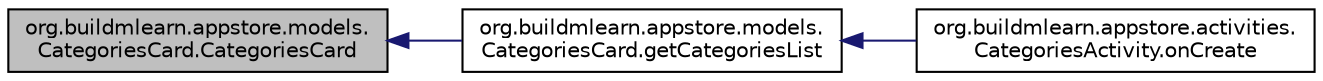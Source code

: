 digraph "org.buildmlearn.appstore.models.CategoriesCard.CategoriesCard"
{
 // INTERACTIVE_SVG=YES
  bgcolor="transparent";
  edge [fontname="Helvetica",fontsize="10",labelfontname="Helvetica",labelfontsize="10"];
  node [fontname="Helvetica",fontsize="10",shape=record];
  rankdir="LR";
  Node1 [label="org.buildmlearn.appstore.models.\lCategoriesCard.CategoriesCard",height=0.2,width=0.4,color="black", fillcolor="grey75", style="filled", fontcolor="black"];
  Node1 -> Node2 [dir="back",color="midnightblue",fontsize="10",style="solid",fontname="Helvetica"];
  Node2 [label="org.buildmlearn.appstore.models.\lCategoriesCard.getCategoriesList",height=0.2,width=0.4,color="black",URL="$d1/d06/classorg_1_1buildmlearn_1_1appstore_1_1models_1_1_categories_card.html#ab813d0f7d8a63a8846f60723fada8944"];
  Node2 -> Node3 [dir="back",color="midnightblue",fontsize="10",style="solid",fontname="Helvetica"];
  Node3 [label="org.buildmlearn.appstore.activities.\lCategoriesActivity.onCreate",height=0.2,width=0.4,color="black",URL="$d6/d69/classorg_1_1buildmlearn_1_1appstore_1_1activities_1_1_categories_activity.html#a2b62fc280af2b9049796746a891692c3",tooltip="The method is executed first when the activity is created. "];
}
